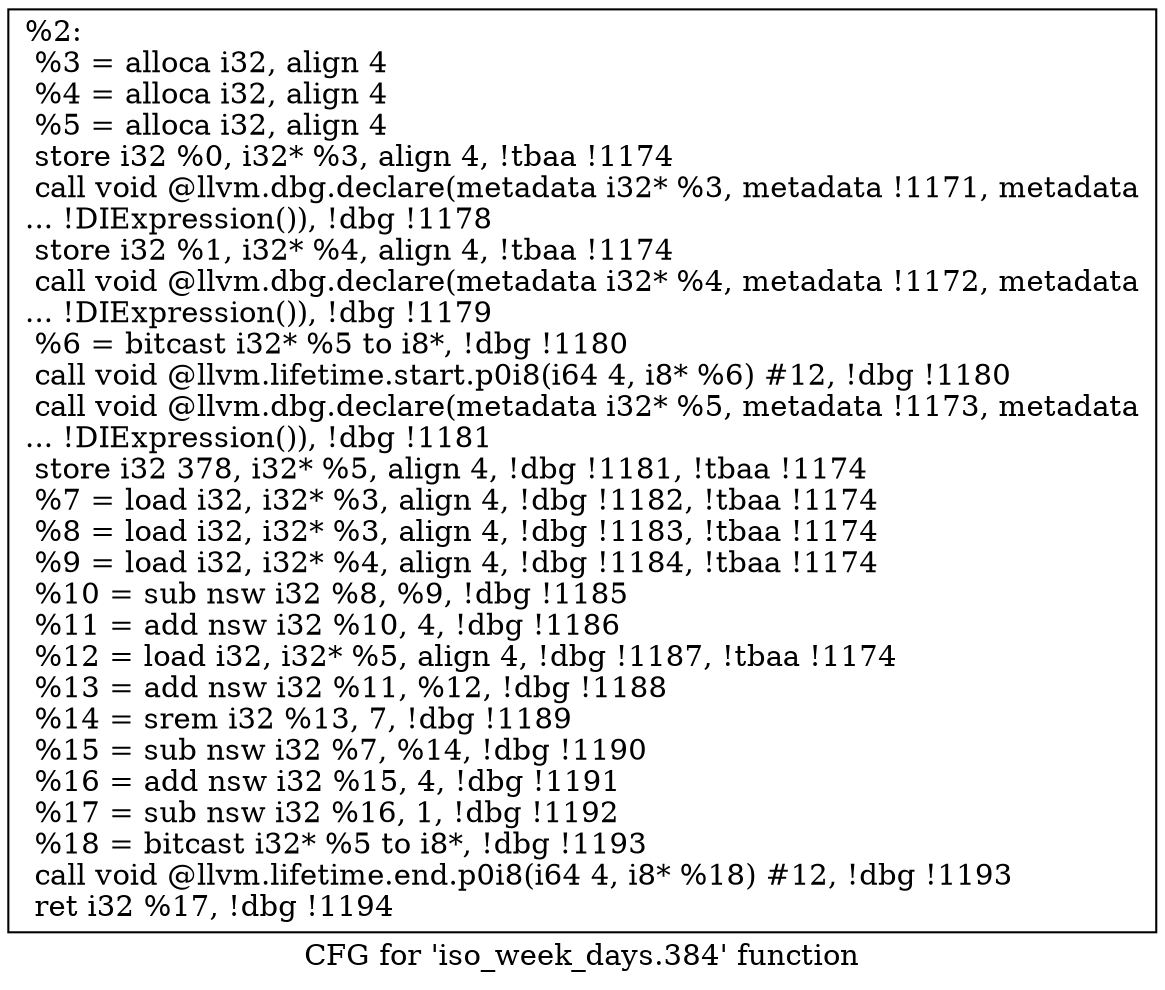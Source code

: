 digraph "CFG for 'iso_week_days.384' function" {
	label="CFG for 'iso_week_days.384' function";

	Node0x1d9eab0 [shape=record,label="{%2:\l  %3 = alloca i32, align 4\l  %4 = alloca i32, align 4\l  %5 = alloca i32, align 4\l  store i32 %0, i32* %3, align 4, !tbaa !1174\l  call void @llvm.dbg.declare(metadata i32* %3, metadata !1171, metadata\l... !DIExpression()), !dbg !1178\l  store i32 %1, i32* %4, align 4, !tbaa !1174\l  call void @llvm.dbg.declare(metadata i32* %4, metadata !1172, metadata\l... !DIExpression()), !dbg !1179\l  %6 = bitcast i32* %5 to i8*, !dbg !1180\l  call void @llvm.lifetime.start.p0i8(i64 4, i8* %6) #12, !dbg !1180\l  call void @llvm.dbg.declare(metadata i32* %5, metadata !1173, metadata\l... !DIExpression()), !dbg !1181\l  store i32 378, i32* %5, align 4, !dbg !1181, !tbaa !1174\l  %7 = load i32, i32* %3, align 4, !dbg !1182, !tbaa !1174\l  %8 = load i32, i32* %3, align 4, !dbg !1183, !tbaa !1174\l  %9 = load i32, i32* %4, align 4, !dbg !1184, !tbaa !1174\l  %10 = sub nsw i32 %8, %9, !dbg !1185\l  %11 = add nsw i32 %10, 4, !dbg !1186\l  %12 = load i32, i32* %5, align 4, !dbg !1187, !tbaa !1174\l  %13 = add nsw i32 %11, %12, !dbg !1188\l  %14 = srem i32 %13, 7, !dbg !1189\l  %15 = sub nsw i32 %7, %14, !dbg !1190\l  %16 = add nsw i32 %15, 4, !dbg !1191\l  %17 = sub nsw i32 %16, 1, !dbg !1192\l  %18 = bitcast i32* %5 to i8*, !dbg !1193\l  call void @llvm.lifetime.end.p0i8(i64 4, i8* %18) #12, !dbg !1193\l  ret i32 %17, !dbg !1194\l}"];
}
